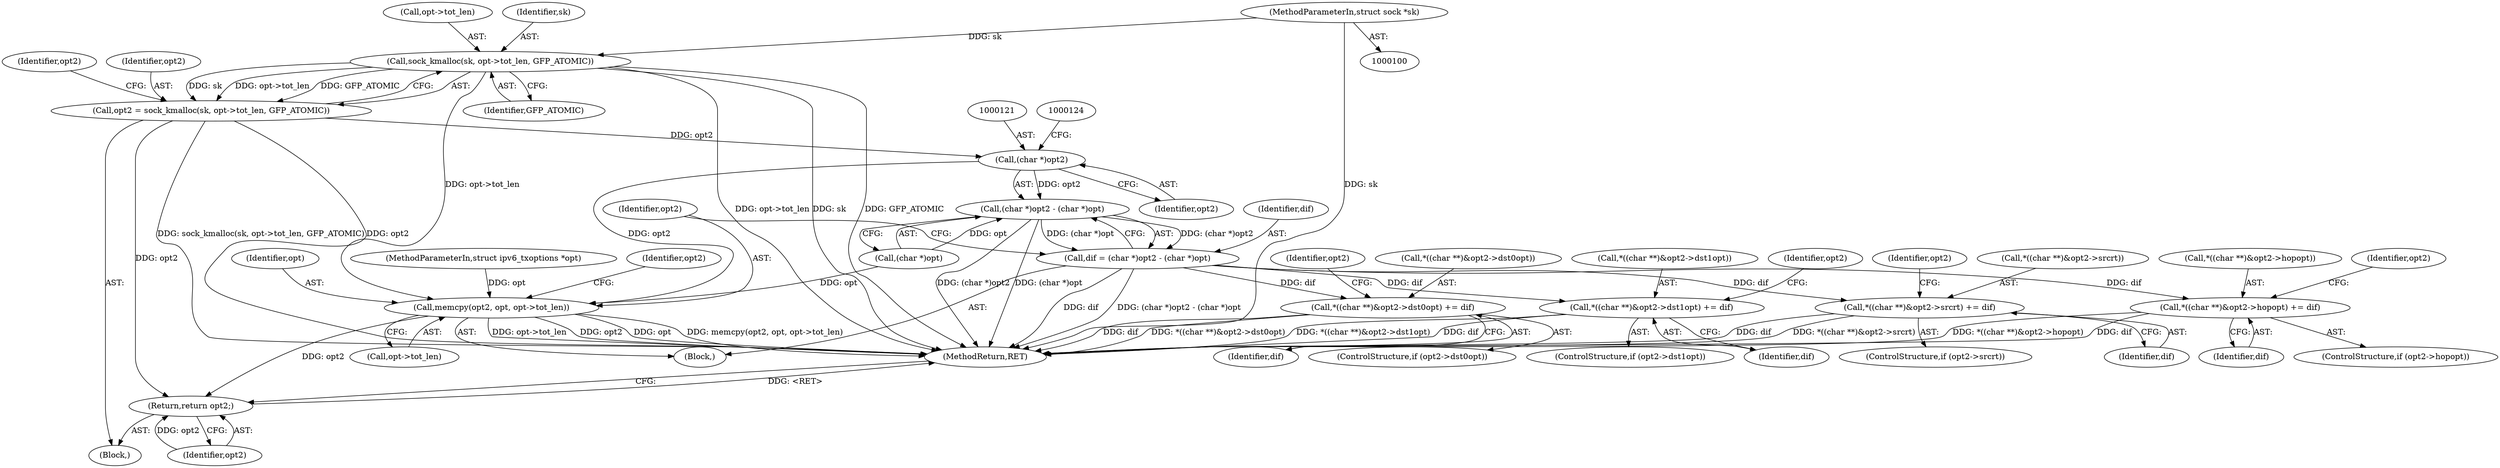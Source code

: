 digraph "0_linux_45f6fad84cc305103b28d73482b344d7f5b76f39_5@API" {
"1000107" [label="(Call,sock_kmalloc(sk, opt->tot_len, GFP_ATOMIC))"];
"1000101" [label="(MethodParameterIn,struct sock *sk)"];
"1000105" [label="(Call,opt2 = sock_kmalloc(sk, opt->tot_len, GFP_ATOMIC))"];
"1000120" [label="(Call,(char *)opt2)"];
"1000119" [label="(Call,(char *)opt2 - (char *)opt)"];
"1000117" [label="(Call,dif = (char *)opt2 - (char *)opt)"];
"1000136" [label="(Call,*((char **)&opt2->hopopt) += dif)"];
"1000149" [label="(Call,*((char **)&opt2->dst0opt) += dif)"];
"1000162" [label="(Call,*((char **)&opt2->dst1opt) += dif)"];
"1000175" [label="(Call,*((char **)&opt2->srcrt) += dif)"];
"1000126" [label="(Call,memcpy(opt2, opt, opt->tot_len))"];
"1000190" [label="(Return,return opt2;)"];
"1000126" [label="(Call,memcpy(opt2, opt, opt->tot_len))"];
"1000175" [label="(Call,*((char **)&opt2->srcrt) += dif)"];
"1000128" [label="(Identifier,opt)"];
"1000122" [label="(Identifier,opt2)"];
"1000191" [label="(Identifier,opt2)"];
"1000137" [label="(Call,*((char **)&opt2->hopopt))"];
"1000157" [label="(Identifier,dif)"];
"1000117" [label="(Call,dif = (char *)opt2 - (char *)opt)"];
"1000109" [label="(Call,opt->tot_len)"];
"1000171" [label="(ControlStructure,if (opt2->srcrt))"];
"1000120" [label="(Call,(char *)opt2)"];
"1000190" [label="(Return,return opt2;)"];
"1000101" [label="(MethodParameterIn,struct sock *sk)"];
"1000119" [label="(Call,(char *)opt2 - (char *)opt)"];
"1000118" [label="(Identifier,dif)"];
"1000136" [label="(Call,*((char **)&opt2->hopopt) += dif)"];
"1000108" [label="(Identifier,sk)"];
"1000147" [label="(Identifier,opt2)"];
"1000160" [label="(Identifier,opt2)"];
"1000183" [label="(Identifier,dif)"];
"1000129" [label="(Call,opt->tot_len)"];
"1000107" [label="(Call,sock_kmalloc(sk, opt->tot_len, GFP_ATOMIC))"];
"1000187" [label="(Identifier,opt2)"];
"1000127" [label="(Identifier,opt2)"];
"1000162" [label="(Call,*((char **)&opt2->dst1opt) += dif)"];
"1000112" [label="(Identifier,GFP_ATOMIC)"];
"1000103" [label="(Block,)"];
"1000163" [label="(Call,*((char **)&opt2->dst1opt))"];
"1000106" [label="(Identifier,opt2)"];
"1000102" [label="(MethodParameterIn,struct ipv6_txoptions *opt)"];
"1000149" [label="(Call,*((char **)&opt2->dst0opt) += dif)"];
"1000115" [label="(Block,)"];
"1000176" [label="(Call,*((char **)&opt2->srcrt))"];
"1000134" [label="(Identifier,opt2)"];
"1000192" [label="(MethodReturn,RET)"];
"1000114" [label="(Identifier,opt2)"];
"1000132" [label="(ControlStructure,if (opt2->hopopt))"];
"1000170" [label="(Identifier,dif)"];
"1000145" [label="(ControlStructure,if (opt2->dst0opt))"];
"1000173" [label="(Identifier,opt2)"];
"1000105" [label="(Call,opt2 = sock_kmalloc(sk, opt->tot_len, GFP_ATOMIC))"];
"1000150" [label="(Call,*((char **)&opt2->dst0opt))"];
"1000158" [label="(ControlStructure,if (opt2->dst1opt))"];
"1000123" [label="(Call,(char *)opt)"];
"1000144" [label="(Identifier,dif)"];
"1000107" -> "1000105"  [label="AST: "];
"1000107" -> "1000112"  [label="CFG: "];
"1000108" -> "1000107"  [label="AST: "];
"1000109" -> "1000107"  [label="AST: "];
"1000112" -> "1000107"  [label="AST: "];
"1000105" -> "1000107"  [label="CFG: "];
"1000107" -> "1000192"  [label="DDG: sk"];
"1000107" -> "1000192"  [label="DDG: GFP_ATOMIC"];
"1000107" -> "1000192"  [label="DDG: opt->tot_len"];
"1000107" -> "1000105"  [label="DDG: sk"];
"1000107" -> "1000105"  [label="DDG: opt->tot_len"];
"1000107" -> "1000105"  [label="DDG: GFP_ATOMIC"];
"1000101" -> "1000107"  [label="DDG: sk"];
"1000107" -> "1000126"  [label="DDG: opt->tot_len"];
"1000101" -> "1000100"  [label="AST: "];
"1000101" -> "1000192"  [label="DDG: sk"];
"1000105" -> "1000103"  [label="AST: "];
"1000106" -> "1000105"  [label="AST: "];
"1000114" -> "1000105"  [label="CFG: "];
"1000105" -> "1000192"  [label="DDG: sock_kmalloc(sk, opt->tot_len, GFP_ATOMIC)"];
"1000105" -> "1000192"  [label="DDG: opt2"];
"1000105" -> "1000120"  [label="DDG: opt2"];
"1000105" -> "1000190"  [label="DDG: opt2"];
"1000120" -> "1000119"  [label="AST: "];
"1000120" -> "1000122"  [label="CFG: "];
"1000121" -> "1000120"  [label="AST: "];
"1000122" -> "1000120"  [label="AST: "];
"1000124" -> "1000120"  [label="CFG: "];
"1000120" -> "1000119"  [label="DDG: opt2"];
"1000120" -> "1000126"  [label="DDG: opt2"];
"1000119" -> "1000117"  [label="AST: "];
"1000119" -> "1000123"  [label="CFG: "];
"1000123" -> "1000119"  [label="AST: "];
"1000117" -> "1000119"  [label="CFG: "];
"1000119" -> "1000192"  [label="DDG: (char *)opt"];
"1000119" -> "1000192"  [label="DDG: (char *)opt2"];
"1000119" -> "1000117"  [label="DDG: (char *)opt2"];
"1000119" -> "1000117"  [label="DDG: (char *)opt"];
"1000123" -> "1000119"  [label="DDG: opt"];
"1000117" -> "1000115"  [label="AST: "];
"1000118" -> "1000117"  [label="AST: "];
"1000127" -> "1000117"  [label="CFG: "];
"1000117" -> "1000192"  [label="DDG: dif"];
"1000117" -> "1000192"  [label="DDG: (char *)opt2 - (char *)opt"];
"1000117" -> "1000136"  [label="DDG: dif"];
"1000117" -> "1000149"  [label="DDG: dif"];
"1000117" -> "1000162"  [label="DDG: dif"];
"1000117" -> "1000175"  [label="DDG: dif"];
"1000136" -> "1000132"  [label="AST: "];
"1000136" -> "1000144"  [label="CFG: "];
"1000137" -> "1000136"  [label="AST: "];
"1000144" -> "1000136"  [label="AST: "];
"1000147" -> "1000136"  [label="CFG: "];
"1000136" -> "1000192"  [label="DDG: dif"];
"1000136" -> "1000192"  [label="DDG: *((char **)&opt2->hopopt)"];
"1000149" -> "1000145"  [label="AST: "];
"1000149" -> "1000157"  [label="CFG: "];
"1000150" -> "1000149"  [label="AST: "];
"1000157" -> "1000149"  [label="AST: "];
"1000160" -> "1000149"  [label="CFG: "];
"1000149" -> "1000192"  [label="DDG: dif"];
"1000149" -> "1000192"  [label="DDG: *((char **)&opt2->dst0opt)"];
"1000162" -> "1000158"  [label="AST: "];
"1000162" -> "1000170"  [label="CFG: "];
"1000163" -> "1000162"  [label="AST: "];
"1000170" -> "1000162"  [label="AST: "];
"1000173" -> "1000162"  [label="CFG: "];
"1000162" -> "1000192"  [label="DDG: dif"];
"1000162" -> "1000192"  [label="DDG: *((char **)&opt2->dst1opt)"];
"1000175" -> "1000171"  [label="AST: "];
"1000175" -> "1000183"  [label="CFG: "];
"1000176" -> "1000175"  [label="AST: "];
"1000183" -> "1000175"  [label="AST: "];
"1000187" -> "1000175"  [label="CFG: "];
"1000175" -> "1000192"  [label="DDG: dif"];
"1000175" -> "1000192"  [label="DDG: *((char **)&opt2->srcrt)"];
"1000126" -> "1000115"  [label="AST: "];
"1000126" -> "1000129"  [label="CFG: "];
"1000127" -> "1000126"  [label="AST: "];
"1000128" -> "1000126"  [label="AST: "];
"1000129" -> "1000126"  [label="AST: "];
"1000134" -> "1000126"  [label="CFG: "];
"1000126" -> "1000192"  [label="DDG: memcpy(opt2, opt, opt->tot_len)"];
"1000126" -> "1000192"  [label="DDG: opt->tot_len"];
"1000126" -> "1000192"  [label="DDG: opt2"];
"1000126" -> "1000192"  [label="DDG: opt"];
"1000123" -> "1000126"  [label="DDG: opt"];
"1000102" -> "1000126"  [label="DDG: opt"];
"1000126" -> "1000190"  [label="DDG: opt2"];
"1000190" -> "1000103"  [label="AST: "];
"1000190" -> "1000191"  [label="CFG: "];
"1000191" -> "1000190"  [label="AST: "];
"1000192" -> "1000190"  [label="CFG: "];
"1000190" -> "1000192"  [label="DDG: <RET>"];
"1000191" -> "1000190"  [label="DDG: opt2"];
}
